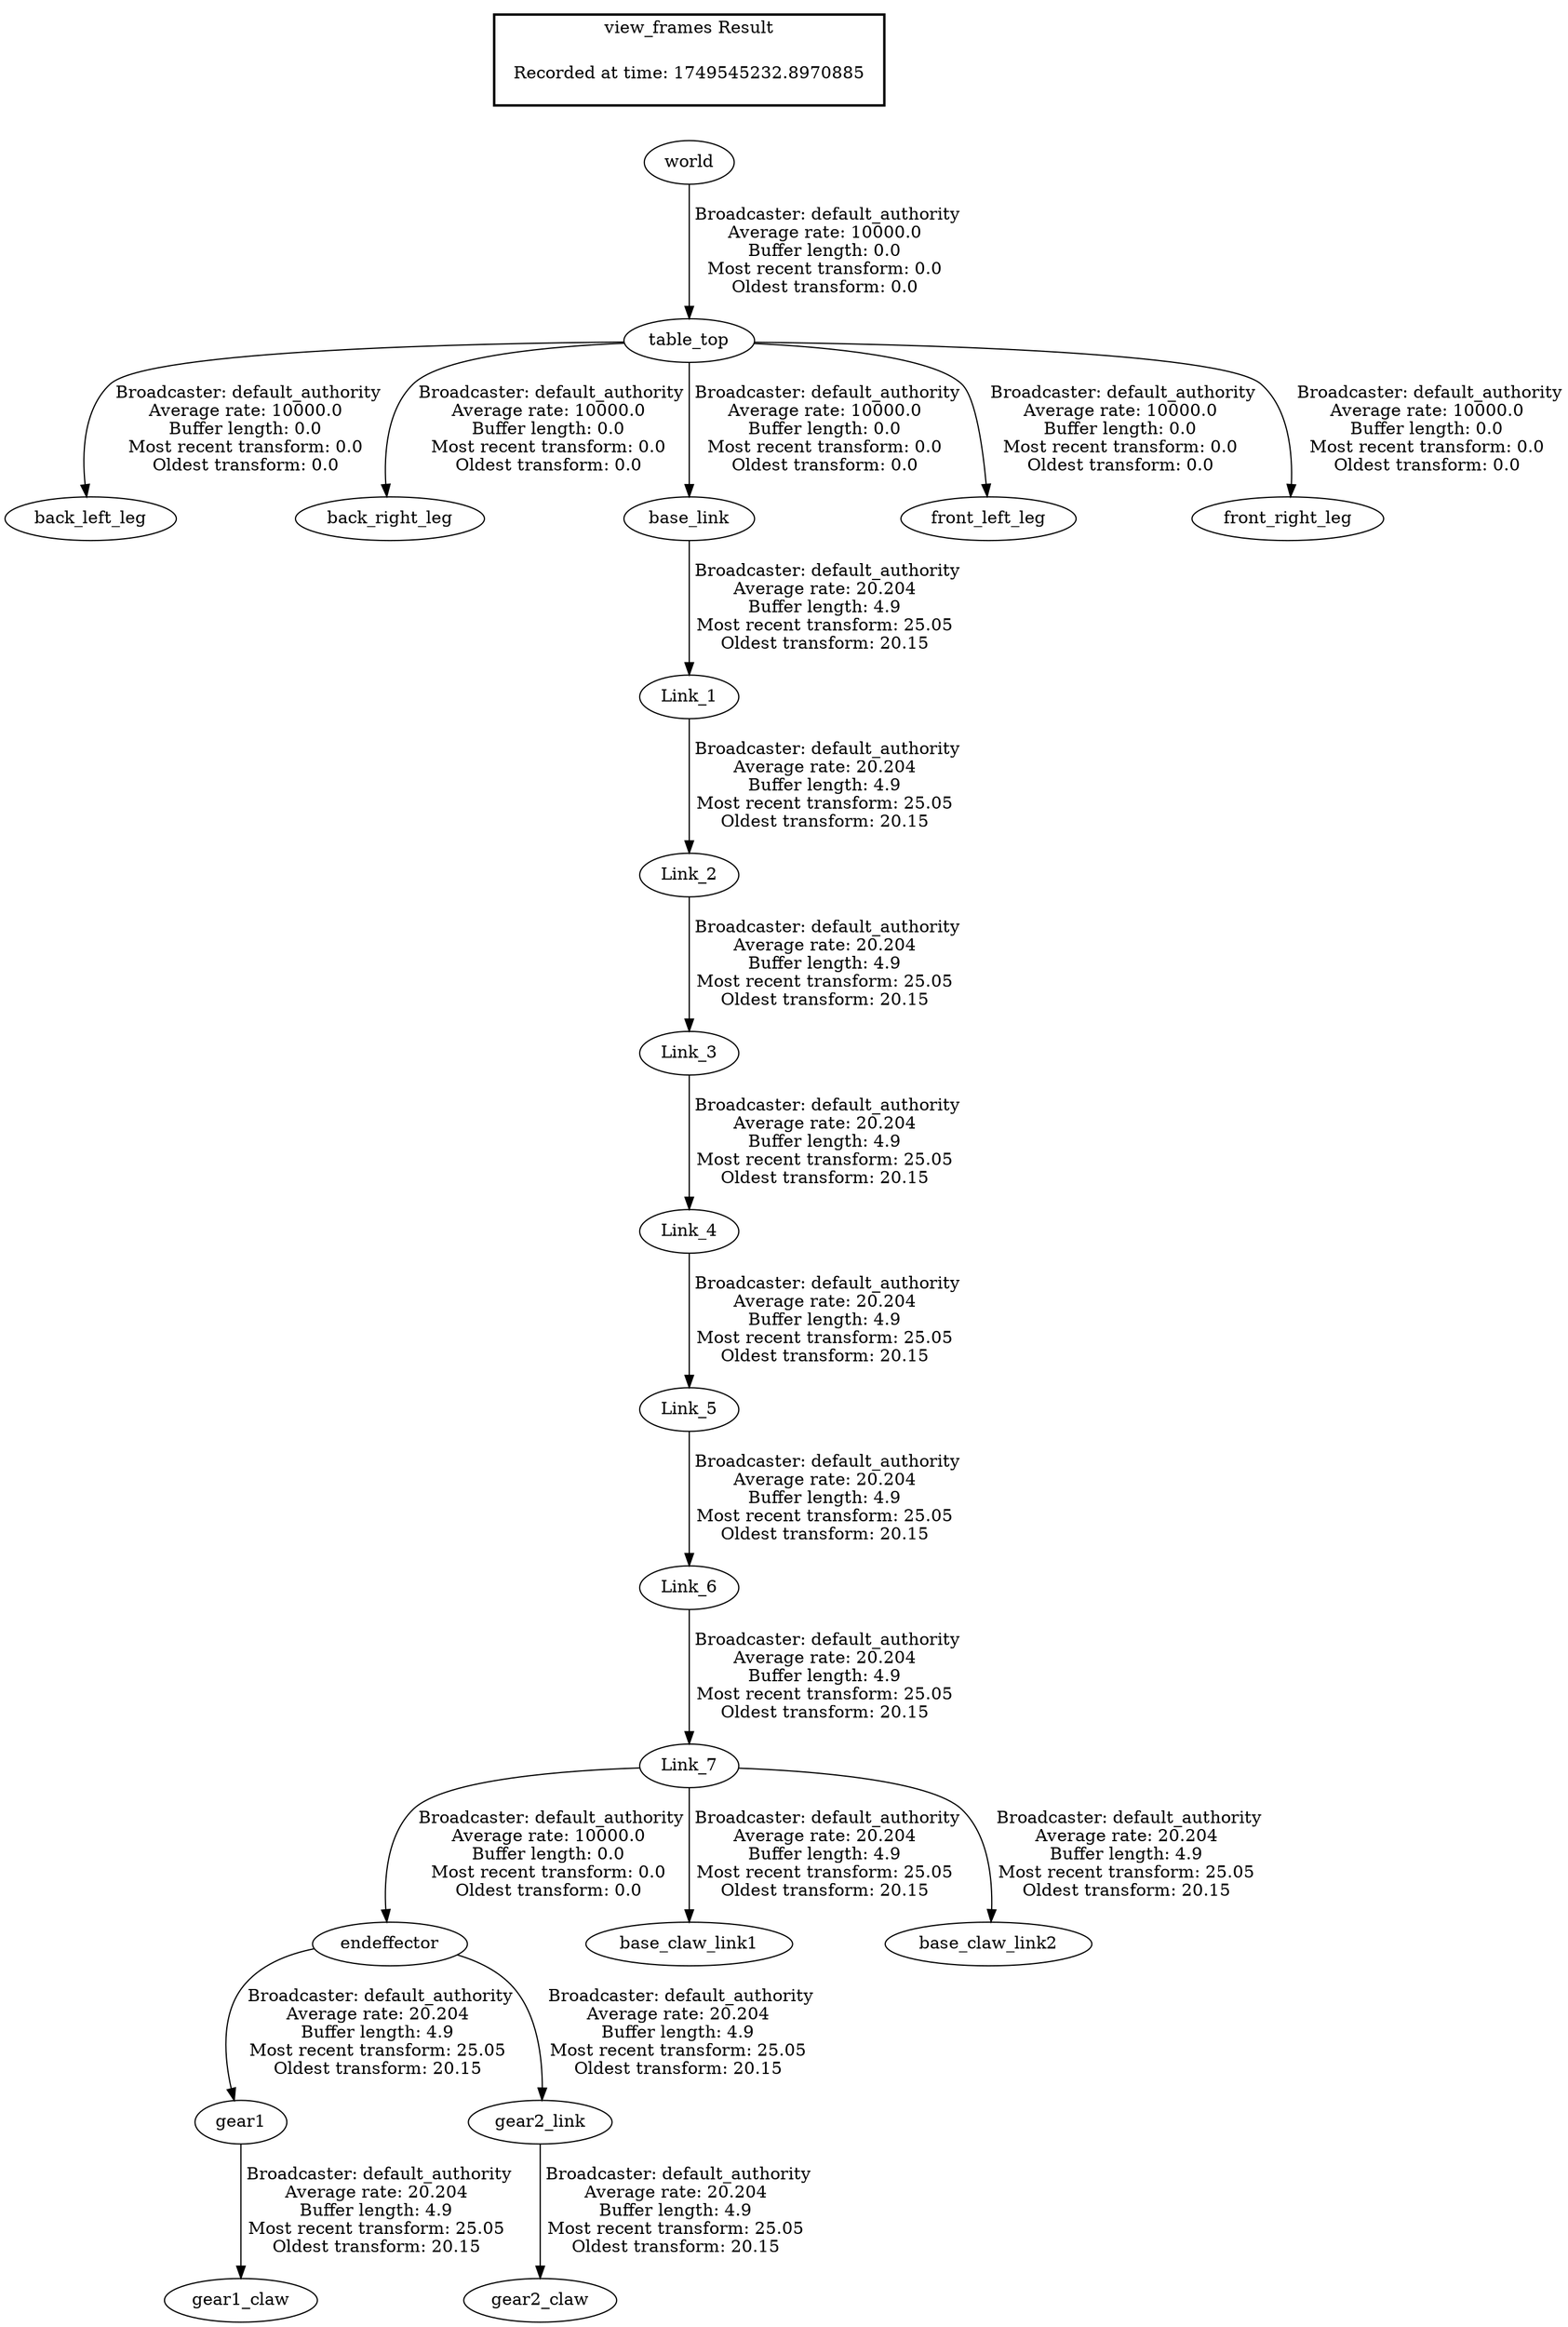 digraph G {
"table_top" -> "back_left_leg"[label=" Broadcaster: default_authority\nAverage rate: 10000.0\nBuffer length: 0.0\nMost recent transform: 0.0\nOldest transform: 0.0\n"];
"world" -> "table_top"[label=" Broadcaster: default_authority\nAverage rate: 10000.0\nBuffer length: 0.0\nMost recent transform: 0.0\nOldest transform: 0.0\n"];
"table_top" -> "back_right_leg"[label=" Broadcaster: default_authority\nAverage rate: 10000.0\nBuffer length: 0.0\nMost recent transform: 0.0\nOldest transform: 0.0\n"];
"table_top" -> "base_link"[label=" Broadcaster: default_authority\nAverage rate: 10000.0\nBuffer length: 0.0\nMost recent transform: 0.0\nOldest transform: 0.0\n"];
"Link_7" -> "endeffector"[label=" Broadcaster: default_authority\nAverage rate: 10000.0\nBuffer length: 0.0\nMost recent transform: 0.0\nOldest transform: 0.0\n"];
"Link_6" -> "Link_7"[label=" Broadcaster: default_authority\nAverage rate: 20.204\nBuffer length: 4.9\nMost recent transform: 25.05\nOldest transform: 20.15\n"];
"table_top" -> "front_left_leg"[label=" Broadcaster: default_authority\nAverage rate: 10000.0\nBuffer length: 0.0\nMost recent transform: 0.0\nOldest transform: 0.0\n"];
"table_top" -> "front_right_leg"[label=" Broadcaster: default_authority\nAverage rate: 10000.0\nBuffer length: 0.0\nMost recent transform: 0.0\nOldest transform: 0.0\n"];
"Link_7" -> "base_claw_link1"[label=" Broadcaster: default_authority\nAverage rate: 20.204\nBuffer length: 4.9\nMost recent transform: 25.05\nOldest transform: 20.15\n"];
"Link_7" -> "base_claw_link2"[label=" Broadcaster: default_authority\nAverage rate: 20.204\nBuffer length: 4.9\nMost recent transform: 25.05\nOldest transform: 20.15\n"];
"gear1" -> "gear1_claw"[label=" Broadcaster: default_authority\nAverage rate: 20.204\nBuffer length: 4.9\nMost recent transform: 25.05\nOldest transform: 20.15\n"];
"endeffector" -> "gear1"[label=" Broadcaster: default_authority\nAverage rate: 20.204\nBuffer length: 4.9\nMost recent transform: 25.05\nOldest transform: 20.15\n"];
"gear2_link" -> "gear2_claw"[label=" Broadcaster: default_authority\nAverage rate: 20.204\nBuffer length: 4.9\nMost recent transform: 25.05\nOldest transform: 20.15\n"];
"endeffector" -> "gear2_link"[label=" Broadcaster: default_authority\nAverage rate: 20.204\nBuffer length: 4.9\nMost recent transform: 25.05\nOldest transform: 20.15\n"];
"base_link" -> "Link_1"[label=" Broadcaster: default_authority\nAverage rate: 20.204\nBuffer length: 4.9\nMost recent transform: 25.05\nOldest transform: 20.15\n"];
"Link_1" -> "Link_2"[label=" Broadcaster: default_authority\nAverage rate: 20.204\nBuffer length: 4.9\nMost recent transform: 25.05\nOldest transform: 20.15\n"];
"Link_2" -> "Link_3"[label=" Broadcaster: default_authority\nAverage rate: 20.204\nBuffer length: 4.9\nMost recent transform: 25.05\nOldest transform: 20.15\n"];
"Link_3" -> "Link_4"[label=" Broadcaster: default_authority\nAverage rate: 20.204\nBuffer length: 4.9\nMost recent transform: 25.05\nOldest transform: 20.15\n"];
"Link_4" -> "Link_5"[label=" Broadcaster: default_authority\nAverage rate: 20.204\nBuffer length: 4.9\nMost recent transform: 25.05\nOldest transform: 20.15\n"];
"Link_5" -> "Link_6"[label=" Broadcaster: default_authority\nAverage rate: 20.204\nBuffer length: 4.9\nMost recent transform: 25.05\nOldest transform: 20.15\n"];
edge [style=invis];
 subgraph cluster_legend { style=bold; color=black; label ="view_frames Result";
"Recorded at time: 1749545232.8970885"[ shape=plaintext ] ;
}->"world";
}